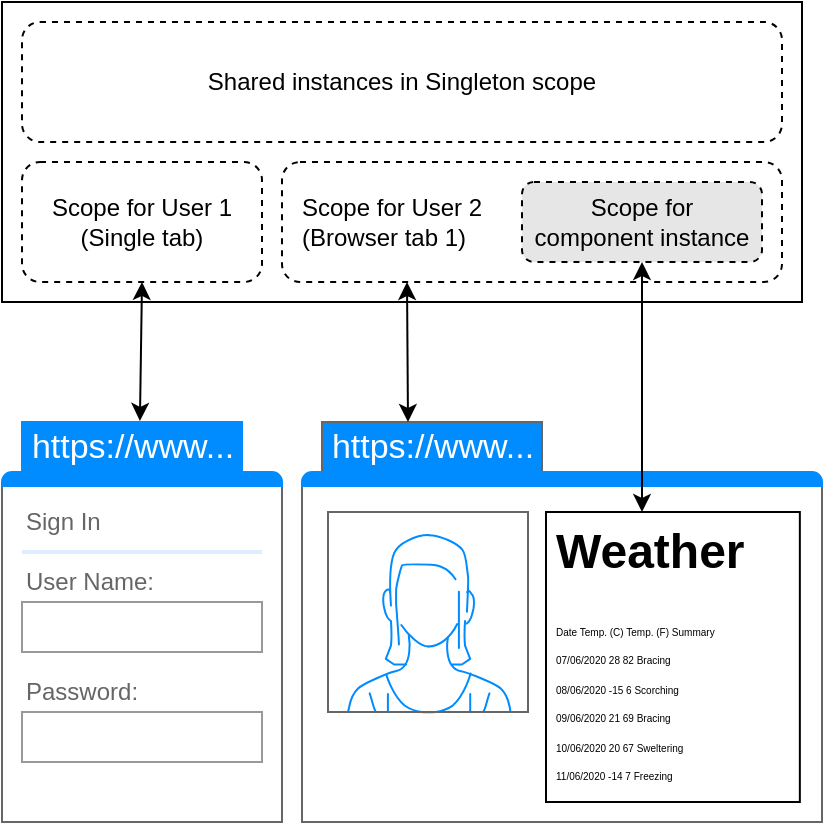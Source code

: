 <mxfile version="12.9.9" type="device"><diagram name="Page-1" id="03018318-947c-dd8e-b7a3-06fadd420f32"><mxGraphModel dx="808" dy="524" grid="1" gridSize="10" guides="1" tooltips="1" connect="1" arrows="1" fold="1" page="1" pageScale="1" pageWidth="1100" pageHeight="850" background="#ffffff" math="0" shadow="0"><root><mxCell id="0"/><mxCell id="1" parent="0"/><mxCell id="Ktno1tzFjxi-DGEUZPoW-3" value="" style="rounded=0;whiteSpace=wrap;html=1;" parent="1" vertex="1"><mxGeometry x="110" y="70" width="400" height="150" as="geometry"/></mxCell><mxCell id="Ktno1tzFjxi-DGEUZPoW-4" value="Shared instances in Singleton scope" style="rounded=1;whiteSpace=wrap;html=1;dashed=1;" parent="1" vertex="1"><mxGeometry x="120" y="80" width="380" height="60" as="geometry"/></mxCell><mxCell id="Ktno1tzFjxi-DGEUZPoW-5" value="Scope for User 1&lt;br&gt;(Single tab)" style="rounded=1;whiteSpace=wrap;html=1;dashed=1;" parent="1" vertex="1"><mxGeometry x="120" y="150" width="120" height="60" as="geometry"/></mxCell><mxCell id="Ktno1tzFjxi-DGEUZPoW-6" value="Scope for User 2&lt;br&gt;(Browser tab 1)" style="rounded=1;whiteSpace=wrap;html=1;dashed=1;align=left;spacingLeft=8;" parent="1" vertex="1"><mxGeometry x="250" y="150" width="250" height="60" as="geometry"/></mxCell><mxCell id="Ktno1tzFjxi-DGEUZPoW-7" value="Scope for&lt;br&gt;component instance" style="rounded=1;whiteSpace=wrap;html=1;dashed=1;fillColor=#E6E6E6;" parent="1" vertex="1"><mxGeometry x="370" y="160" width="120" height="40" as="geometry"/></mxCell><mxCell id="Ktno1tzFjxi-DGEUZPoW-23" value="" style="strokeWidth=1;shadow=0;dashed=0;align=center;html=1;shape=mxgraph.mockup.containers.marginRect2;rectMarginTop=32;strokeColor=#666666;gradientColor=none;" parent="1" vertex="1"><mxGeometry x="110" y="280" width="140" height="200" as="geometry"/></mxCell><mxCell id="Ktno1tzFjxi-DGEUZPoW-24" value="&lt;font color=&quot;#ffffff&quot;&gt;https://www...&lt;/font&gt;" style="strokeColor=#008CFF;fillColor=#008CFF;gradientColor=inherit;strokeWidth=1;shadow=0;dashed=0;align=center;html=1;shape=mxgraph.mockup.containers.rrect;rSize=0;fontSize=17;fontColor=#666666;gradientColor=none;" parent="Ktno1tzFjxi-DGEUZPoW-23" vertex="1"><mxGeometry width="110" height="25" relative="1" as="geometry"><mxPoint x="10" as="offset"/></mxGeometry></mxCell><mxCell id="Ktno1tzFjxi-DGEUZPoW-27" value="" style="strokeWidth=1;shadow=0;dashed=0;align=center;html=1;shape=mxgraph.mockup.containers.topButton;rSize=5;strokeColor=#008cff;fillColor=#008cff;gradientColor=none;resizeWidth=1;movable=0;deletable=1;" parent="Ktno1tzFjxi-DGEUZPoW-23" vertex="1"><mxGeometry width="140" height="7" relative="1" as="geometry"><mxPoint y="25" as="offset"/></mxGeometry></mxCell><mxCell id="Ktno1tzFjxi-DGEUZPoW-60" value="Sign In" style="strokeWidth=1;shadow=0;dashed=0;align=center;html=1;shape=mxgraph.mockup.forms.anchor;fontSize=12;fontColor=#666666;align=left;resizeWidth=1;spacingLeft=0;" parent="Ktno1tzFjxi-DGEUZPoW-23" vertex="1"><mxGeometry y="30" width="100" height="20" as="geometry"><mxPoint x="10" y="10" as="offset"/></mxGeometry></mxCell><mxCell id="Ktno1tzFjxi-DGEUZPoW-61" value="" style="shape=line;strokeColor=#ddeeff;strokeWidth=2;html=1;resizeWidth=1;" parent="Ktno1tzFjxi-DGEUZPoW-23" vertex="1"><mxGeometry x="10" y="60" width="120" height="10" as="geometry"><mxPoint x="10" y="30" as="offset"/></mxGeometry></mxCell><mxCell id="Ktno1tzFjxi-DGEUZPoW-62" value="User Name:" style="strokeWidth=1;shadow=0;dashed=0;align=center;html=1;shape=mxgraph.mockup.forms.anchor;fontSize=12;fontColor=#666666;align=left;resizeWidth=1;spacingLeft=0;" parent="Ktno1tzFjxi-DGEUZPoW-23" vertex="1"><mxGeometry y="30" width="100" height="20" as="geometry"><mxPoint x="10" y="40" as="offset"/></mxGeometry></mxCell><mxCell id="Ktno1tzFjxi-DGEUZPoW-63" value="johndoe" style="strokeWidth=1;shadow=0;dashed=0;align=center;html=1;shape=mxgraph.mockup.forms.rrect;rSize=0;strokeColor=#999999;fontColor=#666666;align=left;spacingLeft=5;resizeWidth=1;" parent="Ktno1tzFjxi-DGEUZPoW-23" vertex="1"><mxGeometry x="10" y="90" width="120" height="25" as="geometry"><mxPoint x="10" y="60" as="offset"/></mxGeometry></mxCell><mxCell id="Ktno1tzFjxi-DGEUZPoW-64" value="Password:" style="strokeWidth=1;shadow=0;dashed=0;align=center;html=1;shape=mxgraph.mockup.forms.anchor;fontSize=12;fontColor=#666666;align=left;resizeWidth=1;spacingLeft=0;" parent="Ktno1tzFjxi-DGEUZPoW-23" vertex="1"><mxGeometry y="30" width="100" height="20" as="geometry"><mxPoint x="10" y="95" as="offset"/></mxGeometry></mxCell><mxCell id="Ktno1tzFjxi-DGEUZPoW-65" value="" style="strokeWidth=1;shadow=0;dashed=0;align=center;html=1;shape=mxgraph.mockup.forms.rrect;rSize=0;strokeColor=#999999;fontColor=#666666;align=left;spacingLeft=5;resizeWidth=1;" parent="Ktno1tzFjxi-DGEUZPoW-23" vertex="1"><mxGeometry x="10" y="145" width="120" height="25" as="geometry"><mxPoint x="10" y="115" as="offset"/></mxGeometry></mxCell><mxCell id="Ktno1tzFjxi-DGEUZPoW-28" value="" style="strokeWidth=1;shadow=0;dashed=0;align=center;html=1;shape=mxgraph.mockup.containers.marginRect2;rectMarginTop=32;strokeColor=#666666;gradientColor=none;" parent="1" vertex="1"><mxGeometry x="260" y="280" width="260" height="200" as="geometry"/></mxCell><mxCell id="Ktno1tzFjxi-DGEUZPoW-29" value="https://www..." style="strokeColor=inherit;fillColor=#008CFF;gradientColor=inherit;strokeWidth=1;shadow=0;dashed=0;align=center;html=1;shape=mxgraph.mockup.containers.rrect;rSize=0;fontSize=17;fontColor=#FFFFFF;gradientColor=none;" parent="Ktno1tzFjxi-DGEUZPoW-28" vertex="1"><mxGeometry width="110" height="25" relative="1" as="geometry"><mxPoint x="10" as="offset"/></mxGeometry></mxCell><mxCell id="Ktno1tzFjxi-DGEUZPoW-32" value="" style="strokeWidth=1;shadow=0;dashed=0;align=center;html=1;shape=mxgraph.mockup.containers.topButton;rSize=5;strokeColor=#008cff;fillColor=#008cff;gradientColor=none;resizeWidth=1;movable=0;deletable=1;" parent="Ktno1tzFjxi-DGEUZPoW-28" vertex="1"><mxGeometry width="260" height="7" relative="1" as="geometry"><mxPoint y="25" as="offset"/></mxGeometry></mxCell><mxCell id="Ktno1tzFjxi-DGEUZPoW-69" value="" style="verticalLabelPosition=bottom;shadow=0;dashed=0;align=center;html=1;verticalAlign=top;strokeWidth=1;shape=mxgraph.mockup.containers.userFemale;strokeColor=#666666;strokeColor2=#008cff;fillColor=#FFFFFF;" parent="Ktno1tzFjxi-DGEUZPoW-28" vertex="1"><mxGeometry x="13" y="45" width="100" height="100" as="geometry"/></mxCell><mxCell id="O85BSe9c8uARJ1eeXJ5T-1" value="&lt;h1&gt;Weather&lt;/h1&gt;&lt;p&gt;&lt;span style=&quot;font-size: 5px&quot;&gt;&lt;span&gt;Date&lt;/span&gt;&lt;span&gt;&#9;&lt;/span&gt;&lt;span&gt;Temp. (C)&lt;/span&gt;&lt;span&gt;&#9;&lt;/span&gt;&lt;span&gt;Temp. (F)&lt;/span&gt;&lt;span&gt;&#9;&lt;/span&gt;&lt;span&gt;Summary&lt;br&gt;&lt;/span&gt;&lt;/span&gt;&lt;span style=&quot;font-size: 5px&quot;&gt;07/06/2020&lt;/span&gt;&lt;span style=&quot;font-size: 5px&quot;&gt;&#9;&lt;/span&gt;&lt;span style=&quot;font-size: 5px&quot;&gt;28&lt;/span&gt;&lt;span style=&quot;font-size: 5px&quot;&gt;&#9;&lt;/span&gt;&lt;span style=&quot;font-size: 5px&quot;&gt;82&lt;/span&gt;&lt;span style=&quot;font-size: 5px&quot;&gt;&#9;&lt;/span&gt;&lt;span style=&quot;font-size: 5px&quot;&gt;Bracing&lt;br&gt;&lt;/span&gt;&lt;span style=&quot;font-size: 5px&quot;&gt;08/06/2020&lt;/span&gt;&lt;span style=&quot;font-size: 5px&quot;&gt;&#9;&lt;/span&gt;&lt;span style=&quot;font-size: 5px&quot;&gt;-15&lt;/span&gt;&lt;span style=&quot;font-size: 5px&quot;&gt;&#9;&lt;/span&gt;&lt;span style=&quot;font-size: 5px&quot;&gt;6&lt;/span&gt;&lt;span style=&quot;font-size: 5px&quot;&gt;&#9;&lt;/span&gt;&lt;span style=&quot;font-size: 5px&quot;&gt;Scorching&lt;br&gt;&lt;/span&gt;&lt;span style=&quot;font-size: 5px&quot;&gt;09/06/2020&lt;/span&gt;&lt;span style=&quot;font-size: 5px&quot;&gt;&#9;&lt;/span&gt;&lt;span style=&quot;font-size: 5px&quot;&gt;21&lt;/span&gt;&lt;span style=&quot;font-size: 5px&quot;&gt;&#9;&lt;/span&gt;&lt;span style=&quot;font-size: 5px&quot;&gt;69&lt;/span&gt;&lt;span style=&quot;font-size: 5px&quot;&gt;&#9;&lt;/span&gt;&lt;span style=&quot;font-size: 5px&quot;&gt;Bracing&lt;br&gt;&lt;/span&gt;&lt;span style=&quot;font-size: 5px&quot;&gt;10/06/2020&lt;/span&gt;&lt;span style=&quot;font-size: 5px&quot;&gt;&#9;&lt;/span&gt;&lt;span style=&quot;font-size: 5px&quot;&gt;20&lt;/span&gt;&lt;span style=&quot;font-size: 5px&quot;&gt;&#9;&lt;/span&gt;&lt;span style=&quot;font-size: 5px&quot;&gt;67&lt;/span&gt;&lt;span style=&quot;font-size: 5px&quot;&gt;&#9;&lt;/span&gt;&lt;span style=&quot;font-size: 5px&quot;&gt;Sweltering&lt;br&gt;&lt;/span&gt;&lt;span style=&quot;font-size: 5px&quot;&gt;11/06/2020&lt;/span&gt;&lt;span style=&quot;font-size: 5px&quot;&gt;&#9;&lt;/span&gt;&lt;span style=&quot;font-size: 5px&quot;&gt;-14&lt;/span&gt;&lt;span style=&quot;font-size: 5px&quot;&gt;&#9;&lt;/span&gt;&lt;span style=&quot;font-size: 5px&quot;&gt;7&lt;/span&gt;&lt;span style=&quot;font-size: 5px&quot;&gt;&#9;&lt;/span&gt;&lt;span style=&quot;font-size: 5px&quot;&gt;Freezing&lt;/span&gt;&lt;span style=&quot;font-size: 5px&quot;&gt;&lt;br&gt;&lt;/span&gt;&lt;/p&gt;" style="text;html=1;strokeColor=#000000;fillColor=none;spacing=5;spacingTop=-20;whiteSpace=wrap;overflow=hidden;rounded=0;" vertex="1" parent="Ktno1tzFjxi-DGEUZPoW-28"><mxGeometry x="122" y="45" width="126.923" height="145" as="geometry"/></mxCell><mxCell id="Ktno1tzFjxi-DGEUZPoW-33" value="" style="endArrow=classic;startArrow=classic;html=1;entryX=0.5;entryY=1;entryDx=0;entryDy=0;exitX=0.536;exitY=-0.021;exitDx=0;exitDy=0;exitPerimeter=0;" parent="1" source="Ktno1tzFjxi-DGEUZPoW-24" target="Ktno1tzFjxi-DGEUZPoW-5" edge="1"><mxGeometry width="50" height="50" relative="1" as="geometry"><mxPoint x="50" y="290" as="sourcePoint"/><mxPoint x="100" y="240" as="targetPoint"/></mxGeometry></mxCell><mxCell id="Ktno1tzFjxi-DGEUZPoW-34" value="" style="endArrow=classic;startArrow=classic;html=1;entryX=0.25;entryY=1;entryDx=0;entryDy=0;" parent="1" target="Ktno1tzFjxi-DGEUZPoW-6" edge="1"><mxGeometry width="50" height="50" relative="1" as="geometry"><mxPoint x="313" y="280" as="sourcePoint"/><mxPoint x="340" y="240" as="targetPoint"/></mxGeometry></mxCell><mxCell id="O85BSe9c8uARJ1eeXJ5T-2" value="" style="endArrow=classic;startArrow=classic;html=1;fontColor=#FFFFFF;entryX=0.5;entryY=1;entryDx=0;entryDy=0;" edge="1" parent="1" target="Ktno1tzFjxi-DGEUZPoW-7"><mxGeometry width="50" height="50" relative="1" as="geometry"><mxPoint x="430" y="325" as="sourcePoint"/><mxPoint x="470" y="240" as="targetPoint"/></mxGeometry></mxCell></root></mxGraphModel></diagram></mxfile>